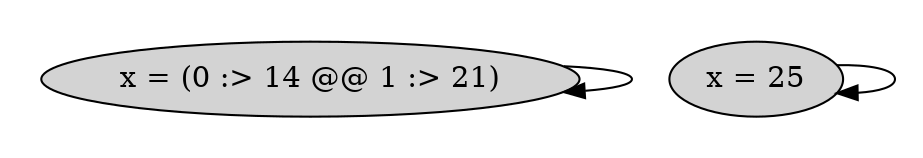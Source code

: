 strict digraph DiskGraph {
nodesep=0.35;
subgraph cluster_graph {
color="white";
3865938299181964236 [label="x = 25",style = filled]
8808066457183216390 [label="x = (0 :> 14 @@ 1 :> 21)",style = filled]
3865938299181964236 -> 3865938299181964236 [label="",color="black",fontcolor="black"];
8808066457183216390 -> 8808066457183216390 [label="",color="black",fontcolor="black"];
{rank = same; 8808066457183216390;3865938299181964236;}
}
}